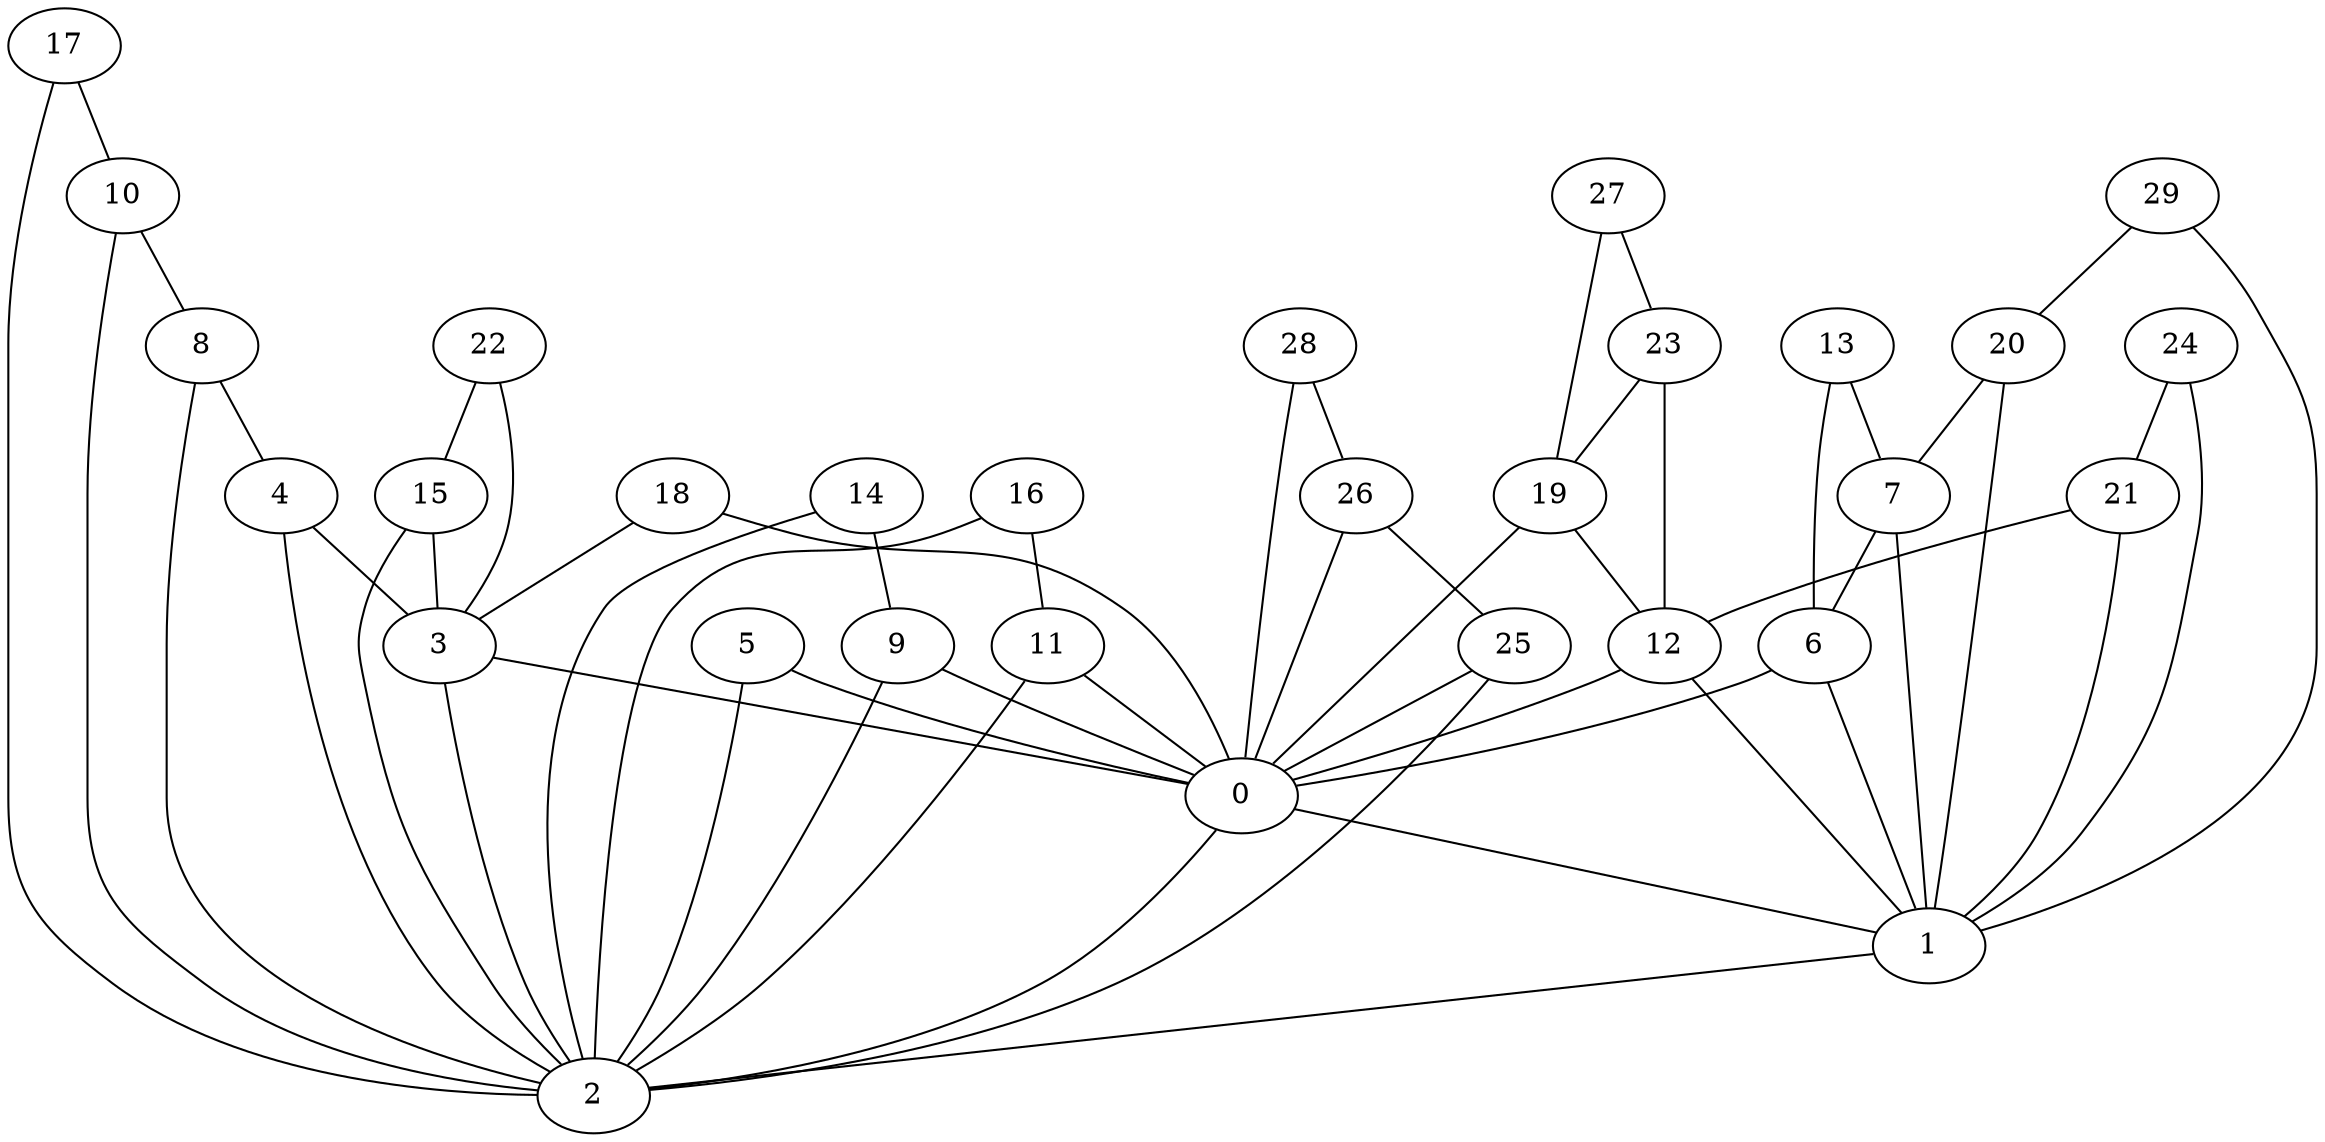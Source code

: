 graph G {
"0";
"1";
"2";
"3";
"4";
"5";
"6";
"7";
"8";
"9";
"10";
"11";
"12";
"13";
"14";
"15";
"16";
"17";
"18";
"19";
"20";
"21";
"22";
"23";
"24";
"25";
"26";
"27";
"28";
"29";
    "16" -- "11";
    "15" -- "3";
    "21" -- "1";
    "17" -- "10";
    "8" -- "4";
    "8" -- "2";
    "0" -- "2";
    "28" -- "26";
    "29" -- "20";
    "6" -- "1";
    "29" -- "1";
    "5" -- "2";
    "3" -- "0";
    "20" -- "1";
    "28" -- "0";
    "1" -- "2";
    "20" -- "7";
    "7" -- "6";
    "9" -- "2";
    "10" -- "8";
    "26" -- "25";
    "11" -- "0";
    "15" -- "2";
    "27" -- "23";
    "21" -- "12";
    "16" -- "2";
    "22" -- "15";
    "24" -- "1";
    "14" -- "9";
    "25" -- "0";
    "18" -- "0";
    "10" -- "2";
    "12" -- "0";
    "3" -- "2";
    "5" -- "0";
    "14" -- "2";
    "17" -- "2";
    "0" -- "1";
    "26" -- "0";
    "12" -- "1";
    "22" -- "3";
    "19" -- "0";
    "13" -- "7";
    "11" -- "2";
    "27" -- "19";
    "19" -- "12";
    "6" -- "0";
    "18" -- "3";
    "13" -- "6";
    "7" -- "1";
    "9" -- "0";
    "23" -- "19";
    "23" -- "12";
    "25" -- "2";
    "4" -- "3";
    "4" -- "2";
    "24" -- "21";
}
